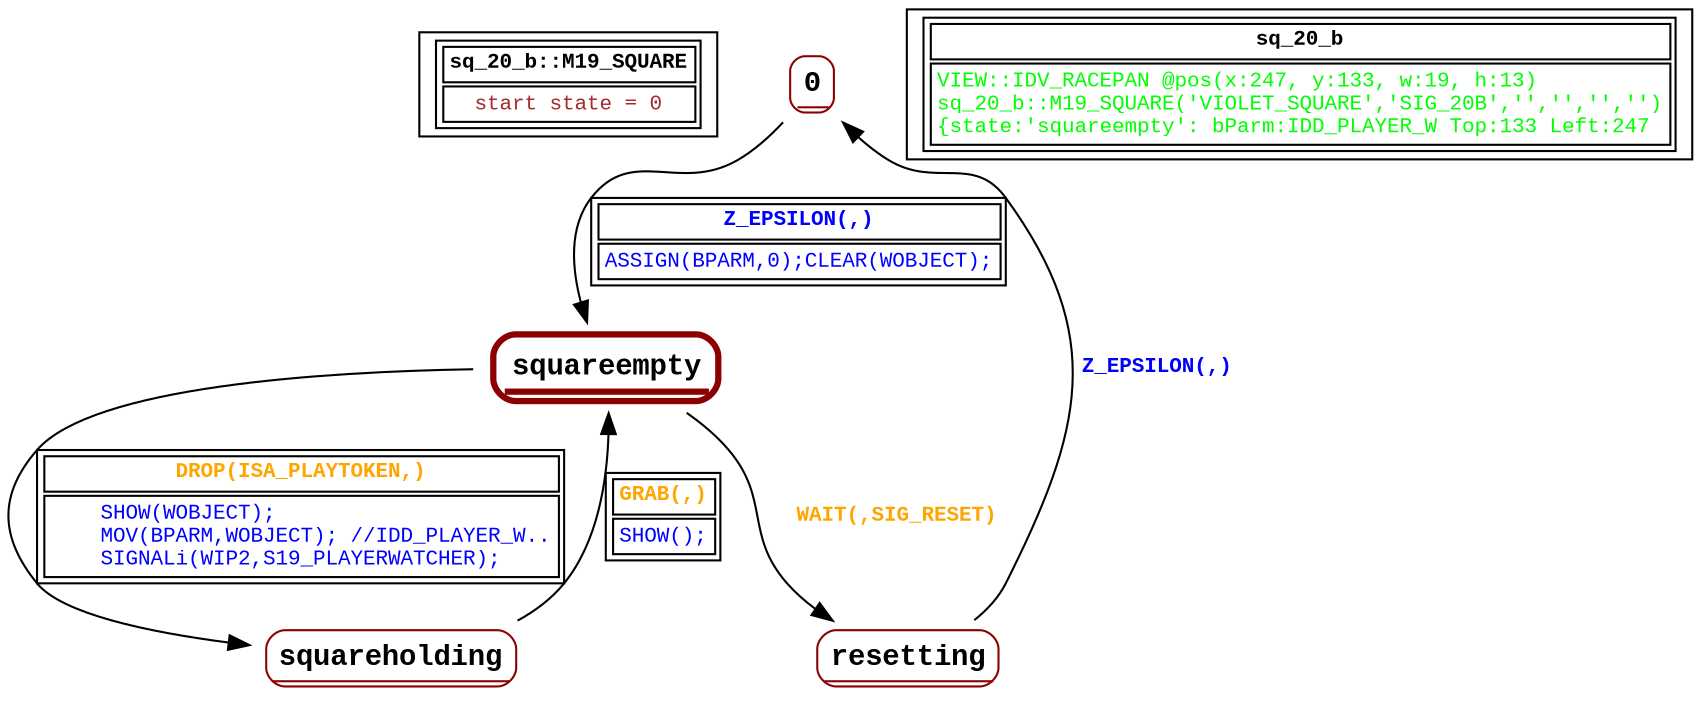 digraph Automaton {
 fontname="Courier New"
	node [shape=oval, fontname="Courier New"];
	filename[shape = record, fontsize=10, label=< <table border="1"><tr><td><b>sq_20_b::M19_SQUARE<br align="left"/></b></td></tr>
<tr><td><font point-size="10" color ="brown">start state = 0<br align="left"/></font></td></tr></table>>
];
	0[shape = none, fontsize=14, label=< <table border="1" color="darkred" style="rounded"><tr><td sides="b"><b>0<br align="left"/></b></td></tr>
</table>>];
"0" -> "squareempty" [fontcolor=blue,fontsize=10,fontname="Courier New", label=< <table border="1"><tr><td><b>Z_EPSILON(,)<br align="left"/></b></td></tr>
<tr><td><font point-size="10" color ="blue">ASSIGN(BPARM,0);CLEAR(WOBJECT);<br align="left"/></font></td></tr></table>>
];
	resetting[shape = none, fontsize=14, label=< <table border="1" color="darkred" style="rounded"><tr><td sides="b"><b>resetting<br align="left"/></b></td></tr>
</table>>];
"resetting" -> "0" [fontcolor=blue,fontsize=10,fontname="Courier New", label=< <table border="0"><tr><td><b>Z_EPSILON(,)<br align="left"/></b></td></tr>
</table>>
];
	squareempty[shape = none, fontsize=14, label=< <table border="3" color="darkred" style="rounded"><tr><td sides="b"><b>squareempty<br align="left"/></b></td></tr>
</table>>];
"squareempty" -> "squareholding" [fontcolor=orange,fontsize=10,fontname="Courier New", label=< <table border="1"><tr><td><b>DROP(ISA_PLAYTOKEN,)<br align="left"/></b></td></tr>
<tr><td><font point-size="10" color ="blue">    SHOW(WOBJECT);<br align="left"/>    MOV(BPARM,WOBJECT); //IDD_PLAYER_W..<br align="left"/>    SIGNALi(WIP2,S19_PLAYERWATCHER); <br align="left"/></font></td></tr></table>>
];
"squareempty" -> "resetting" [fontcolor=orange,fontsize=10,fontname="Courier New", label=< <table border="0"><tr><td><b>WAIT(,SIG_RESET)<br align="left"/></b></td></tr>
</table>>
];
	squareholding[shape = none, fontsize=14, label=< <table border="1" color="darkred" style="rounded"><tr><td sides="b"><b>squareholding<br align="left"/></b></td></tr>
</table>>];
"squareholding" -> "squareempty" [fontcolor=orange,fontsize=10,fontname="Courier New", label=< <table border="1"><tr><td><b>GRAB(,)<br align="left"/></b></td></tr>
<tr><td><font point-size="10" color ="blue">SHOW();<br align="left"/></font></td></tr></table>>
];
	status[shape = record, fontsize=10, label=< <table border="1"><tr><td><b>sq_20_b<br align="left"/></b></td></tr>
<tr><td><font point-size="10" color ="green">VIEW::IDV_RACEPAN @pos(x:247, y:133, w:19, h:13)<br align="left"/>sq_20_b::M19_SQUARE(&apos;VIOLET_SQUARE&apos;,&apos;SIG_20B&apos;,&apos;&apos;,&apos;&apos;,&apos;&apos;,&apos;&apos;)<br align="left"/>			&#123;state:&apos;squareempty&apos;: bParm:IDD_PLAYER_W Top:133 Left:247<br align="left"/></font></td></tr></table>>
];
}
